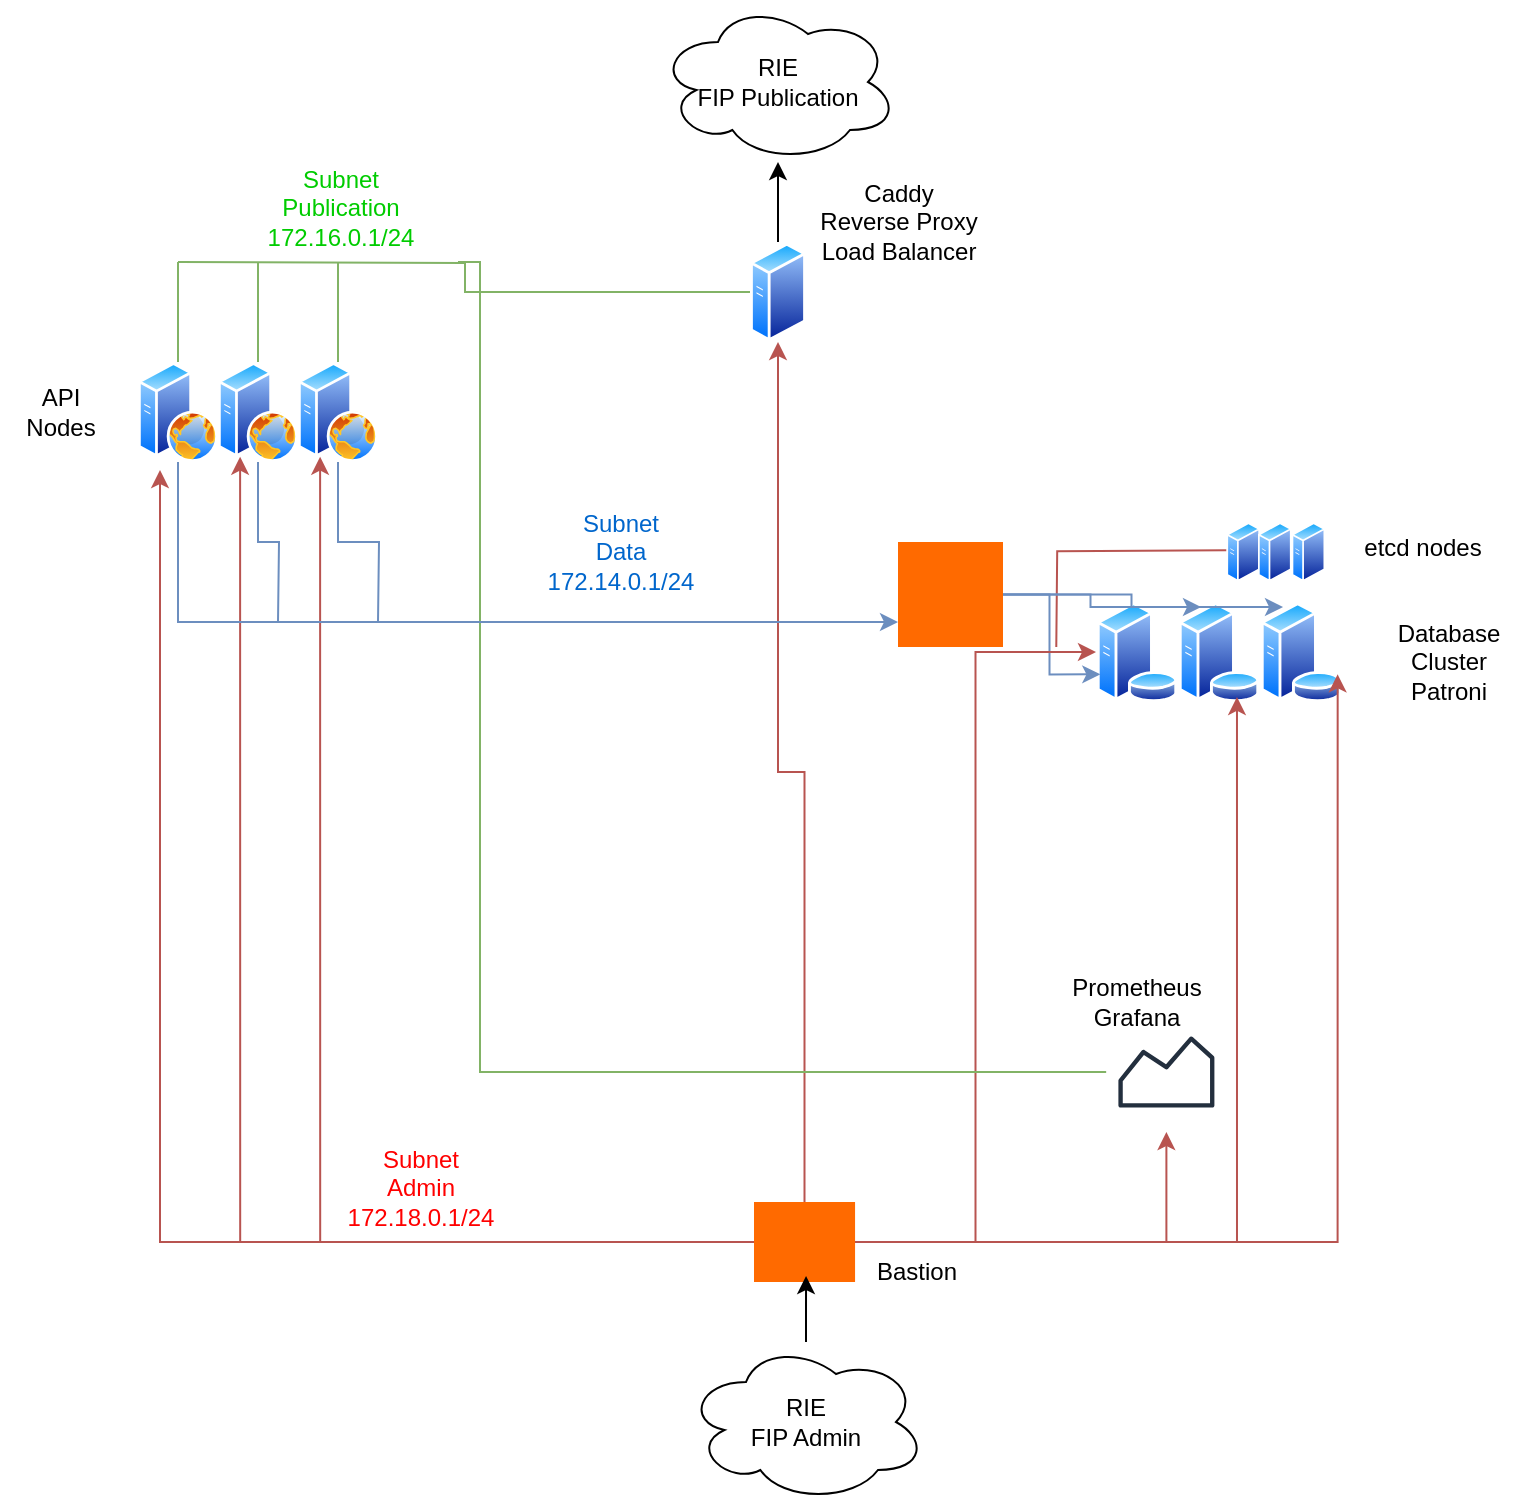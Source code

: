 <mxfile version="26.2.13">
  <diagram name="Page-1" id="XyoaTgYUVWc8p9n4ljft">
    <mxGraphModel dx="1428" dy="725" grid="1" gridSize="10" guides="1" tooltips="1" connect="1" arrows="1" fold="1" page="1" pageScale="1" pageWidth="827" pageHeight="1169" math="0" shadow="0">
      <root>
        <mxCell id="0" />
        <mxCell id="1" parent="0" />
        <mxCell id="Hq2S_inoe9SXqbqvYREo-1" value="&lt;div&gt;RIE&lt;/div&gt;&lt;div&gt;FIP Publication&lt;/div&gt;" style="ellipse;shape=cloud;whiteSpace=wrap;html=1;" vertex="1" parent="1">
          <mxGeometry x="340" y="20" width="120" height="80" as="geometry" />
        </mxCell>
        <mxCell id="Hq2S_inoe9SXqbqvYREo-2" value="&lt;div&gt;RIE&lt;/div&gt;&lt;div&gt;FIP Admin&lt;/div&gt;" style="ellipse;shape=cloud;whiteSpace=wrap;html=1;" vertex="1" parent="1">
          <mxGeometry x="354" y="690" width="120" height="80" as="geometry" />
        </mxCell>
        <mxCell id="Hq2S_inoe9SXqbqvYREo-24" style="edgeStyle=orthogonalEdgeStyle;rounded=0;orthogonalLoop=1;jettySize=auto;html=1;" edge="1" parent="1" source="Hq2S_inoe9SXqbqvYREo-3" target="Hq2S_inoe9SXqbqvYREo-1">
          <mxGeometry relative="1" as="geometry" />
        </mxCell>
        <mxCell id="Hq2S_inoe9SXqbqvYREo-43" style="edgeStyle=orthogonalEdgeStyle;rounded=0;orthogonalLoop=1;jettySize=auto;html=1;endArrow=none;startFill=0;fillColor=#d5e8d4;strokeColor=#82b366;" edge="1" parent="1" source="Hq2S_inoe9SXqbqvYREo-3">
          <mxGeometry relative="1" as="geometry">
            <mxPoint x="100" y="150" as="targetPoint" />
          </mxGeometry>
        </mxCell>
        <mxCell id="Hq2S_inoe9SXqbqvYREo-3" value="" style="image;aspect=fixed;perimeter=ellipsePerimeter;html=1;align=center;shadow=0;dashed=0;spacingTop=3;image=img/lib/active_directory/generic_server.svg;" vertex="1" parent="1">
          <mxGeometry x="386" y="140" width="28.0" height="50" as="geometry" />
        </mxCell>
        <mxCell id="Hq2S_inoe9SXqbqvYREo-4" value="&lt;div&gt;Caddy&lt;/div&gt;&lt;div&gt;Reverse Proxy&lt;/div&gt;&lt;div&gt;Load Balancer&lt;br&gt;&lt;/div&gt;" style="text;html=1;align=center;verticalAlign=middle;resizable=0;points=[];autosize=1;strokeColor=none;fillColor=none;" vertex="1" parent="1">
          <mxGeometry x="410" y="100" width="100" height="60" as="geometry" />
        </mxCell>
        <mxCell id="Hq2S_inoe9SXqbqvYREo-40" style="edgeStyle=orthogonalEdgeStyle;rounded=0;orthogonalLoop=1;jettySize=auto;html=1;endArrow=none;startFill=0;fillColor=#d5e8d4;strokeColor=#82b366;" edge="1" parent="1" source="Hq2S_inoe9SXqbqvYREo-5">
          <mxGeometry relative="1" as="geometry">
            <mxPoint x="100" y="150" as="targetPoint" />
          </mxGeometry>
        </mxCell>
        <mxCell id="Hq2S_inoe9SXqbqvYREo-5" value="" style="image;aspect=fixed;perimeter=ellipsePerimeter;html=1;align=center;shadow=0;dashed=0;spacingTop=3;image=img/lib/active_directory/web_server.svg;" vertex="1" parent="1">
          <mxGeometry x="80" y="200" width="40" height="50" as="geometry" />
        </mxCell>
        <mxCell id="Hq2S_inoe9SXqbqvYREo-41" style="edgeStyle=orthogonalEdgeStyle;rounded=0;orthogonalLoop=1;jettySize=auto;html=1;endArrow=none;startFill=0;fillColor=#d5e8d4;strokeColor=#82b366;" edge="1" parent="1" source="Hq2S_inoe9SXqbqvYREo-7">
          <mxGeometry relative="1" as="geometry">
            <mxPoint x="140" y="150" as="targetPoint" />
          </mxGeometry>
        </mxCell>
        <mxCell id="Hq2S_inoe9SXqbqvYREo-47" style="edgeStyle=orthogonalEdgeStyle;rounded=0;orthogonalLoop=1;jettySize=auto;html=1;endArrow=none;startFill=0;fillColor=#dae8fc;strokeColor=#6c8ebf;" edge="1" parent="1" source="Hq2S_inoe9SXqbqvYREo-7">
          <mxGeometry relative="1" as="geometry">
            <mxPoint x="150" y="330" as="targetPoint" />
          </mxGeometry>
        </mxCell>
        <mxCell id="Hq2S_inoe9SXqbqvYREo-7" value="" style="image;aspect=fixed;perimeter=ellipsePerimeter;html=1;align=center;shadow=0;dashed=0;spacingTop=3;image=img/lib/active_directory/web_server.svg;" vertex="1" parent="1">
          <mxGeometry x="120" y="200" width="40" height="50" as="geometry" />
        </mxCell>
        <mxCell id="Hq2S_inoe9SXqbqvYREo-42" style="edgeStyle=orthogonalEdgeStyle;rounded=0;orthogonalLoop=1;jettySize=auto;html=1;endArrow=none;startFill=0;fillColor=#d5e8d4;strokeColor=#82b366;" edge="1" parent="1" source="Hq2S_inoe9SXqbqvYREo-8">
          <mxGeometry relative="1" as="geometry">
            <mxPoint x="180" y="150" as="targetPoint" />
          </mxGeometry>
        </mxCell>
        <mxCell id="Hq2S_inoe9SXqbqvYREo-48" style="edgeStyle=orthogonalEdgeStyle;rounded=0;orthogonalLoop=1;jettySize=auto;html=1;endArrow=none;startFill=0;fillColor=#dae8fc;strokeColor=#6c8ebf;" edge="1" parent="1" source="Hq2S_inoe9SXqbqvYREo-8">
          <mxGeometry relative="1" as="geometry">
            <mxPoint x="200" y="330" as="targetPoint" />
          </mxGeometry>
        </mxCell>
        <mxCell id="Hq2S_inoe9SXqbqvYREo-8" value="" style="image;aspect=fixed;perimeter=ellipsePerimeter;html=1;align=center;shadow=0;dashed=0;spacingTop=3;image=img/lib/active_directory/web_server.svg;" vertex="1" parent="1">
          <mxGeometry x="160" y="200" width="40" height="50" as="geometry" />
        </mxCell>
        <mxCell id="Hq2S_inoe9SXqbqvYREo-9" value="&lt;div&gt;API&lt;/div&gt;&lt;div&gt;Nodes&lt;br&gt;&lt;/div&gt;" style="text;html=1;align=center;verticalAlign=middle;resizable=0;points=[];autosize=1;strokeColor=none;fillColor=none;" vertex="1" parent="1">
          <mxGeometry x="11" y="205" width="60" height="40" as="geometry" />
        </mxCell>
        <mxCell id="Hq2S_inoe9SXqbqvYREo-10" value="" style="image;aspect=fixed;perimeter=ellipsePerimeter;html=1;align=center;shadow=0;dashed=0;spacingTop=3;image=img/lib/active_directory/database_server.svg;" vertex="1" parent="1">
          <mxGeometry x="600" y="320" width="41" height="50" as="geometry" />
        </mxCell>
        <mxCell id="Hq2S_inoe9SXqbqvYREo-11" value="" style="image;aspect=fixed;perimeter=ellipsePerimeter;html=1;align=center;shadow=0;dashed=0;spacingTop=3;image=img/lib/active_directory/database_server.svg;" vertex="1" parent="1">
          <mxGeometry x="641" y="320" width="41" height="50" as="geometry" />
        </mxCell>
        <mxCell id="Hq2S_inoe9SXqbqvYREo-12" value="&lt;div&gt;Database&lt;/div&gt;&lt;div&gt;Cluster&lt;/div&gt;&lt;div&gt;Patroni&lt;br&gt;&lt;/div&gt;" style="text;html=1;align=center;verticalAlign=middle;resizable=0;points=[];autosize=1;strokeColor=none;fillColor=none;" vertex="1" parent="1">
          <mxGeometry x="700" y="320" width="70" height="60" as="geometry" />
        </mxCell>
        <mxCell id="Hq2S_inoe9SXqbqvYREo-13" value="" style="image;aspect=fixed;perimeter=ellipsePerimeter;html=1;align=center;shadow=0;dashed=0;spacingTop=3;image=img/lib/active_directory/database_server.svg;" vertex="1" parent="1">
          <mxGeometry x="559" y="320" width="41" height="50" as="geometry" />
        </mxCell>
        <mxCell id="Hq2S_inoe9SXqbqvYREo-31" style="edgeStyle=orthogonalEdgeStyle;rounded=0;orthogonalLoop=1;jettySize=auto;html=1;exitX=0;exitY=0.75;exitDx=0;exitDy=0;endArrow=none;startFill=0;fillColor=#f8cecc;strokeColor=#b85450;" edge="1" parent="1">
          <mxGeometry relative="1" as="geometry">
            <mxPoint x="539.14" y="342.5" as="targetPoint" />
            <mxPoint x="624.197" y="294.1" as="sourcePoint" />
          </mxGeometry>
        </mxCell>
        <mxCell id="Hq2S_inoe9SXqbqvYREo-15" value="" style="image;aspect=fixed;perimeter=ellipsePerimeter;html=1;align=center;shadow=0;dashed=0;spacingTop=3;image=img/lib/active_directory/generic_server.svg;" vertex="1" parent="1">
          <mxGeometry x="624.2" y="280" width="16.8" height="30" as="geometry" />
        </mxCell>
        <mxCell id="Hq2S_inoe9SXqbqvYREo-17" value="" style="image;aspect=fixed;perimeter=ellipsePerimeter;html=1;align=center;shadow=0;dashed=0;spacingTop=3;image=img/lib/active_directory/generic_server.svg;" vertex="1" parent="1">
          <mxGeometry x="640" y="280" width="16.8" height="30" as="geometry" />
        </mxCell>
        <mxCell id="Hq2S_inoe9SXqbqvYREo-18" value="" style="image;aspect=fixed;perimeter=ellipsePerimeter;html=1;align=center;shadow=0;dashed=0;spacingTop=3;image=img/lib/active_directory/generic_server.svg;" vertex="1" parent="1">
          <mxGeometry x="656.8" y="280" width="16.8" height="30" as="geometry" />
        </mxCell>
        <mxCell id="Hq2S_inoe9SXqbqvYREo-19" value="etcd nodes" style="text;html=1;align=center;verticalAlign=middle;resizable=0;points=[];autosize=1;strokeColor=none;fillColor=none;" vertex="1" parent="1">
          <mxGeometry x="682" y="278" width="80" height="30" as="geometry" />
        </mxCell>
        <mxCell id="Hq2S_inoe9SXqbqvYREo-49" style="edgeStyle=orthogonalEdgeStyle;rounded=0;orthogonalLoop=1;jettySize=auto;html=1;entryX=0;entryY=0.75;entryDx=0;entryDy=0;fillColor=#dae8fc;strokeColor=#6c8ebf;" edge="1" parent="1" source="Hq2S_inoe9SXqbqvYREo-20" target="Hq2S_inoe9SXqbqvYREo-13">
          <mxGeometry relative="1" as="geometry" />
        </mxCell>
        <mxCell id="Hq2S_inoe9SXqbqvYREo-51" style="edgeStyle=orthogonalEdgeStyle;rounded=0;orthogonalLoop=1;jettySize=auto;html=1;entryX=0.25;entryY=0;entryDx=0;entryDy=0;fillColor=#dae8fc;strokeColor=#6c8ebf;" edge="1" parent="1" source="Hq2S_inoe9SXqbqvYREo-20" target="Hq2S_inoe9SXqbqvYREo-10">
          <mxGeometry relative="1" as="geometry" />
        </mxCell>
        <mxCell id="Hq2S_inoe9SXqbqvYREo-52" style="edgeStyle=orthogonalEdgeStyle;rounded=0;orthogonalLoop=1;jettySize=auto;html=1;entryX=0.25;entryY=0;entryDx=0;entryDy=0;fillColor=#dae8fc;strokeColor=#6c8ebf;" edge="1" parent="1" source="Hq2S_inoe9SXqbqvYREo-20" target="Hq2S_inoe9SXqbqvYREo-11">
          <mxGeometry relative="1" as="geometry" />
        </mxCell>
        <mxCell id="Hq2S_inoe9SXqbqvYREo-20" value="" style="points=[];aspect=fixed;html=1;align=center;shadow=0;dashed=0;fillColor=#FF6A00;strokeColor=none;shape=mxgraph.alibaba_cloud.havip_high-availability_virtual_ip_address;" vertex="1" parent="1">
          <mxGeometry x="460" y="290" width="52.5" height="52.5" as="geometry" />
        </mxCell>
        <mxCell id="Hq2S_inoe9SXqbqvYREo-26" style="edgeStyle=orthogonalEdgeStyle;rounded=0;orthogonalLoop=1;jettySize=auto;html=1;fillColor=#f8cecc;strokeColor=#b85450;" edge="1" parent="1" source="Hq2S_inoe9SXqbqvYREo-21" target="Hq2S_inoe9SXqbqvYREo-22">
          <mxGeometry relative="1" as="geometry" />
        </mxCell>
        <mxCell id="Hq2S_inoe9SXqbqvYREo-28" style="edgeStyle=orthogonalEdgeStyle;rounded=0;orthogonalLoop=1;jettySize=auto;html=1;entryX=0;entryY=0.5;entryDx=0;entryDy=0;fillColor=#f8cecc;strokeColor=#b85450;" edge="1" parent="1" source="Hq2S_inoe9SXqbqvYREo-21" target="Hq2S_inoe9SXqbqvYREo-13">
          <mxGeometry relative="1" as="geometry" />
        </mxCell>
        <mxCell id="Hq2S_inoe9SXqbqvYREo-29" style="edgeStyle=orthogonalEdgeStyle;rounded=0;orthogonalLoop=1;jettySize=auto;html=1;entryX=1;entryY=0.75;entryDx=0;entryDy=0;fillColor=#f8cecc;strokeColor=#b85450;" edge="1" parent="1" source="Hq2S_inoe9SXqbqvYREo-21" target="Hq2S_inoe9SXqbqvYREo-11">
          <mxGeometry relative="1" as="geometry" />
        </mxCell>
        <mxCell id="Hq2S_inoe9SXqbqvYREo-30" style="edgeStyle=orthogonalEdgeStyle;rounded=0;orthogonalLoop=1;jettySize=auto;html=1;entryX=0.75;entryY=1;entryDx=0;entryDy=0;fillColor=#f8cecc;strokeColor=#b85450;" edge="1" parent="1" source="Hq2S_inoe9SXqbqvYREo-21" target="Hq2S_inoe9SXqbqvYREo-10">
          <mxGeometry relative="1" as="geometry" />
        </mxCell>
        <mxCell id="Hq2S_inoe9SXqbqvYREo-36" style="edgeStyle=orthogonalEdgeStyle;rounded=0;orthogonalLoop=1;jettySize=auto;html=1;entryX=0.25;entryY=1;entryDx=0;entryDy=0;fillColor=#f8cecc;strokeColor=#b85450;" edge="1" parent="1" source="Hq2S_inoe9SXqbqvYREo-21" target="Hq2S_inoe9SXqbqvYREo-7">
          <mxGeometry relative="1" as="geometry" />
        </mxCell>
        <mxCell id="Hq2S_inoe9SXqbqvYREo-37" style="edgeStyle=orthogonalEdgeStyle;rounded=0;orthogonalLoop=1;jettySize=auto;html=1;entryX=0.25;entryY=1;entryDx=0;entryDy=0;fillColor=#f8cecc;strokeColor=#b85450;" edge="1" parent="1" source="Hq2S_inoe9SXqbqvYREo-21" target="Hq2S_inoe9SXqbqvYREo-8">
          <mxGeometry relative="1" as="geometry" />
        </mxCell>
        <mxCell id="Hq2S_inoe9SXqbqvYREo-38" style="edgeStyle=orthogonalEdgeStyle;rounded=0;orthogonalLoop=1;jettySize=auto;html=1;entryX=0.5;entryY=1;entryDx=0;entryDy=0;fillColor=#f8cecc;strokeColor=#b85450;" edge="1" parent="1" source="Hq2S_inoe9SXqbqvYREo-21" target="Hq2S_inoe9SXqbqvYREo-3">
          <mxGeometry relative="1" as="geometry" />
        </mxCell>
        <mxCell id="Hq2S_inoe9SXqbqvYREo-21" value="" style="points=[];aspect=fixed;html=1;align=center;shadow=0;dashed=0;fillColor=#FF6A00;strokeColor=none;shape=mxgraph.alibaba_cloud.bastionhost;" vertex="1" parent="1">
          <mxGeometry x="388" y="620" width="50.53" height="40" as="geometry" />
        </mxCell>
        <mxCell id="Hq2S_inoe9SXqbqvYREo-44" style="edgeStyle=orthogonalEdgeStyle;rounded=0;orthogonalLoop=1;jettySize=auto;html=1;endArrow=none;startFill=0;fillColor=#d5e8d4;strokeColor=#82b366;" edge="1" parent="1" source="Hq2S_inoe9SXqbqvYREo-22">
          <mxGeometry relative="1" as="geometry">
            <mxPoint x="240" y="150" as="targetPoint" />
            <Array as="points">
              <mxPoint x="251" y="555" />
              <mxPoint x="251" y="150" />
            </Array>
          </mxGeometry>
        </mxCell>
        <mxCell id="Hq2S_inoe9SXqbqvYREo-22" value="" style="sketch=0;outlineConnect=0;fontColor=#232F3E;gradientColor=none;strokeColor=#232F3E;fillColor=#ffffff;dashed=0;verticalLabelPosition=bottom;verticalAlign=top;align=center;html=1;fontSize=12;fontStyle=0;aspect=fixed;shape=mxgraph.aws4.resourceIcon;resIcon=mxgraph.aws4.monitoring;" vertex="1" parent="1">
          <mxGeometry x="564.2" y="525" width="60" height="60" as="geometry" />
        </mxCell>
        <mxCell id="Hq2S_inoe9SXqbqvYREo-23" value="Bastion" style="text;html=1;align=center;verticalAlign=middle;resizable=0;points=[];autosize=1;strokeColor=none;fillColor=none;" vertex="1" parent="1">
          <mxGeometry x="438.53" y="640" width="60" height="30" as="geometry" />
        </mxCell>
        <mxCell id="Hq2S_inoe9SXqbqvYREo-25" style="edgeStyle=orthogonalEdgeStyle;rounded=0;orthogonalLoop=1;jettySize=auto;html=1;entryX=0.515;entryY=0.925;entryDx=0;entryDy=0;entryPerimeter=0;" edge="1" parent="1" source="Hq2S_inoe9SXqbqvYREo-2" target="Hq2S_inoe9SXqbqvYREo-21">
          <mxGeometry relative="1" as="geometry" />
        </mxCell>
        <mxCell id="Hq2S_inoe9SXqbqvYREo-27" value="&lt;div&gt;Prometheus&lt;/div&gt;&lt;div&gt;Grafana&lt;br&gt;&lt;/div&gt;" style="text;html=1;align=center;verticalAlign=middle;resizable=0;points=[];autosize=1;strokeColor=none;fillColor=none;" vertex="1" parent="1">
          <mxGeometry x="534.2" y="500" width="90" height="40" as="geometry" />
        </mxCell>
        <mxCell id="Hq2S_inoe9SXqbqvYREo-35" style="edgeStyle=orthogonalEdgeStyle;rounded=0;orthogonalLoop=1;jettySize=auto;html=1;entryX=0.275;entryY=1.08;entryDx=0;entryDy=0;entryPerimeter=0;fillColor=#f8cecc;strokeColor=#b85450;" edge="1" parent="1" source="Hq2S_inoe9SXqbqvYREo-21" target="Hq2S_inoe9SXqbqvYREo-5">
          <mxGeometry relative="1" as="geometry" />
        </mxCell>
        <mxCell id="Hq2S_inoe9SXqbqvYREo-39" value="&lt;div&gt;Subnet&lt;/div&gt;&lt;div&gt;Admin&lt;/div&gt;&lt;div&gt;172.18.0.1/24&lt;br&gt;&lt;/div&gt;" style="text;html=1;align=center;verticalAlign=middle;resizable=0;points=[];autosize=1;strokeColor=none;fillColor=none;fontColor=#FF0000;" vertex="1" parent="1">
          <mxGeometry x="171" y="583" width="100" height="60" as="geometry" />
        </mxCell>
        <mxCell id="Hq2S_inoe9SXqbqvYREo-45" value="&lt;div&gt;Subnet&lt;/div&gt;&lt;div&gt;Publication&lt;/div&gt;&lt;div&gt;172.16.0.1/24&lt;br&gt;&lt;/div&gt;" style="text;html=1;align=center;verticalAlign=middle;resizable=0;points=[];autosize=1;strokeColor=none;fillColor=none;fontColor=#00CC00;" vertex="1" parent="1">
          <mxGeometry x="131" y="93" width="100" height="60" as="geometry" />
        </mxCell>
        <mxCell id="Hq2S_inoe9SXqbqvYREo-46" style="edgeStyle=orthogonalEdgeStyle;rounded=0;orthogonalLoop=1;jettySize=auto;html=1;exitX=0.5;exitY=1;exitDx=0;exitDy=0;entryX=0;entryY=0.762;entryDx=0;entryDy=0;entryPerimeter=0;fillColor=#dae8fc;strokeColor=#6c8ebf;" edge="1" parent="1" source="Hq2S_inoe9SXqbqvYREo-5" target="Hq2S_inoe9SXqbqvYREo-20">
          <mxGeometry relative="1" as="geometry" />
        </mxCell>
        <mxCell id="Hq2S_inoe9SXqbqvYREo-54" value="&lt;div&gt;Subnet&lt;/div&gt;&lt;div&gt;Data&lt;/div&gt;&lt;div&gt;172.14.0.1/24&lt;br&gt;&lt;/div&gt;" style="text;html=1;align=center;verticalAlign=middle;resizable=0;points=[];autosize=1;strokeColor=none;fillColor=none;fontColor=#0066CC;" vertex="1" parent="1">
          <mxGeometry x="271" y="265" width="100" height="60" as="geometry" />
        </mxCell>
      </root>
    </mxGraphModel>
  </diagram>
</mxfile>
